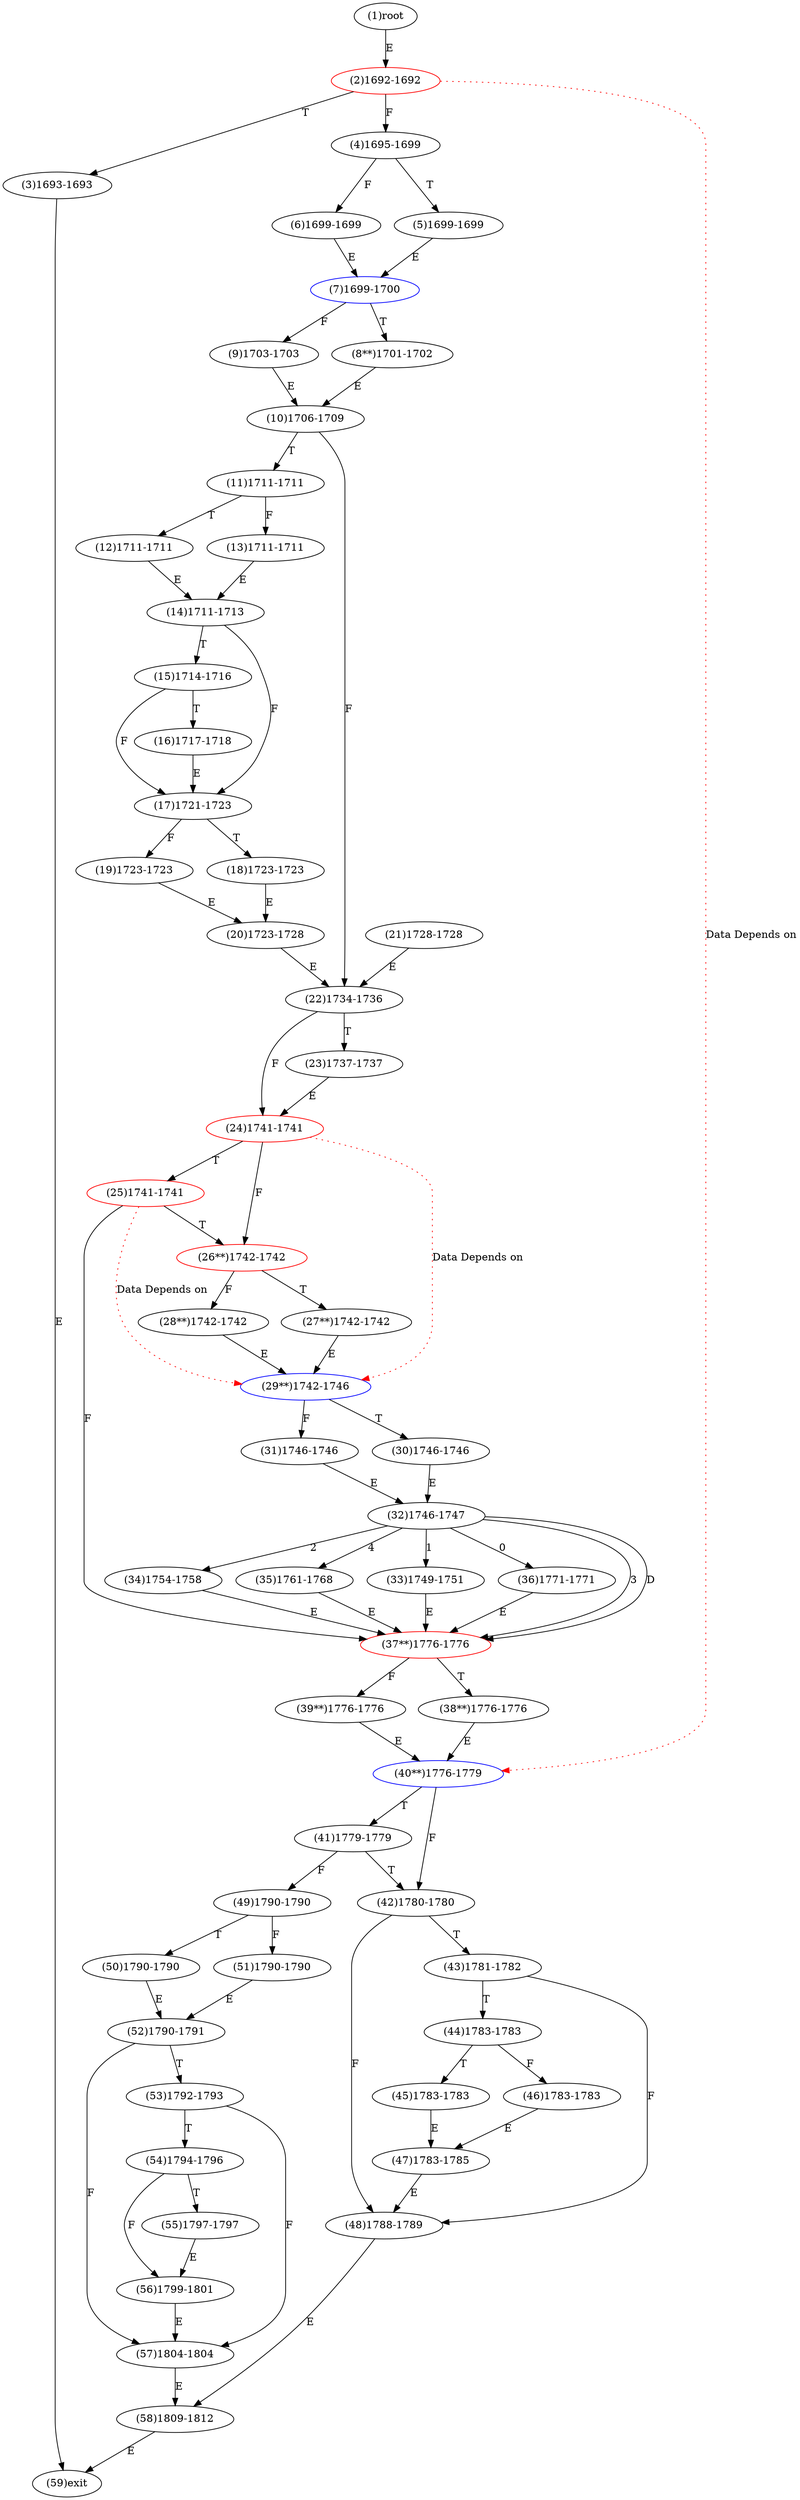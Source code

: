 digraph "" { 
1[ label="(1)root"];
2[ label="(2)1692-1692",color=red];
3[ label="(3)1693-1693"];
4[ label="(4)1695-1699"];
5[ label="(5)1699-1699"];
6[ label="(6)1699-1699"];
7[ label="(7)1699-1700",color=blue];
8[ label="(8**)1701-1702"];
9[ label="(9)1703-1703"];
10[ label="(10)1706-1709"];
11[ label="(11)1711-1711"];
12[ label="(12)1711-1711"];
13[ label="(13)1711-1711"];
14[ label="(14)1711-1713"];
15[ label="(15)1714-1716"];
17[ label="(17)1721-1723"];
16[ label="(16)1717-1718"];
19[ label="(19)1723-1723"];
18[ label="(18)1723-1723"];
21[ label="(21)1728-1728"];
20[ label="(20)1723-1728"];
23[ label="(23)1737-1737"];
22[ label="(22)1734-1736"];
25[ label="(25)1741-1741",color=red];
24[ label="(24)1741-1741",color=red];
27[ label="(27**)1742-1742"];
26[ label="(26**)1742-1742",color=red];
29[ label="(29**)1742-1746",color=blue];
28[ label="(28**)1742-1742"];
31[ label="(31)1746-1746"];
30[ label="(30)1746-1746"];
34[ label="(34)1754-1758"];
35[ label="(35)1761-1768"];
32[ label="(32)1746-1747"];
33[ label="(33)1749-1751"];
38[ label="(38**)1776-1776"];
39[ label="(39**)1776-1776"];
36[ label="(36)1771-1771"];
37[ label="(37**)1776-1776",color=red];
42[ label="(42)1780-1780"];
43[ label="(43)1781-1782"];
40[ label="(40**)1776-1779",color=blue];
41[ label="(41)1779-1779"];
46[ label="(46)1783-1783"];
47[ label="(47)1783-1785"];
44[ label="(44)1783-1783"];
45[ label="(45)1783-1783"];
51[ label="(51)1790-1790"];
50[ label="(50)1790-1790"];
49[ label="(49)1790-1790"];
48[ label="(48)1788-1789"];
55[ label="(55)1797-1797"];
54[ label="(54)1794-1796"];
53[ label="(53)1792-1793"];
52[ label="(52)1790-1791"];
59[ label="(59)exit"];
58[ label="(58)1809-1812"];
57[ label="(57)1804-1804"];
56[ label="(56)1799-1801"];
1->2[ label="E"];
2->4[ label="F"];
2->3[ label="T"];
3->59[ label="E"];
4->6[ label="F"];
4->5[ label="T"];
5->7[ label="E"];
6->7[ label="E"];
7->9[ label="F"];
7->8[ label="T"];
8->10[ label="E"];
9->10[ label="E"];
10->22[ label="F"];
10->11[ label="T"];
11->13[ label="F"];
11->12[ label="T"];
12->14[ label="E"];
13->14[ label="E"];
14->17[ label="F"];
14->15[ label="T"];
15->17[ label="F"];
15->16[ label="T"];
16->17[ label="E"];
17->19[ label="F"];
17->18[ label="T"];
18->20[ label="E"];
19->20[ label="E"];
20->22[ label="E"];
21->22[ label="E"];
22->24[ label="F"];
22->23[ label="T"];
23->24[ label="E"];
24->26[ label="F"];
24->25[ label="T"];
25->37[ label="F"];
25->26[ label="T"];
26->28[ label="F"];
26->27[ label="T"];
27->29[ label="E"];
28->29[ label="E"];
29->31[ label="F"];
29->30[ label="T"];
30->32[ label="E"];
31->32[ label="E"];
32->36[ label="0"];
32->33[ label="1"];
32->34[ label="2"];
32->37[ label="3"];
32->35[ label="4"];
32->37[ label="D"];
33->37[ label="E"];
34->37[ label="E"];
35->37[ label="E"];
36->37[ label="E"];
37->39[ label="F"];
37->38[ label="T"];
38->40[ label="E"];
39->40[ label="E"];
40->42[ label="F"];
40->41[ label="T"];
41->49[ label="F"];
41->42[ label="T"];
42->48[ label="F"];
42->43[ label="T"];
43->48[ label="F"];
43->44[ label="T"];
44->46[ label="F"];
44->45[ label="T"];
45->47[ label="E"];
46->47[ label="E"];
47->48[ label="E"];
48->58[ label="E"];
49->51[ label="F"];
49->50[ label="T"];
50->52[ label="E"];
51->52[ label="E"];
52->57[ label="F"];
52->53[ label="T"];
53->57[ label="F"];
53->54[ label="T"];
54->56[ label="F"];
54->55[ label="T"];
55->56[ label="E"];
56->57[ label="E"];
57->58[ label="E"];
58->59[ label="E"];
2->40[ color="red" label="Data Depends on" style = dotted ];
25->29[ color="red" label="Data Depends on" style = dotted ];
24->29[ color="red" label="Data Depends on" style = dotted ];
}